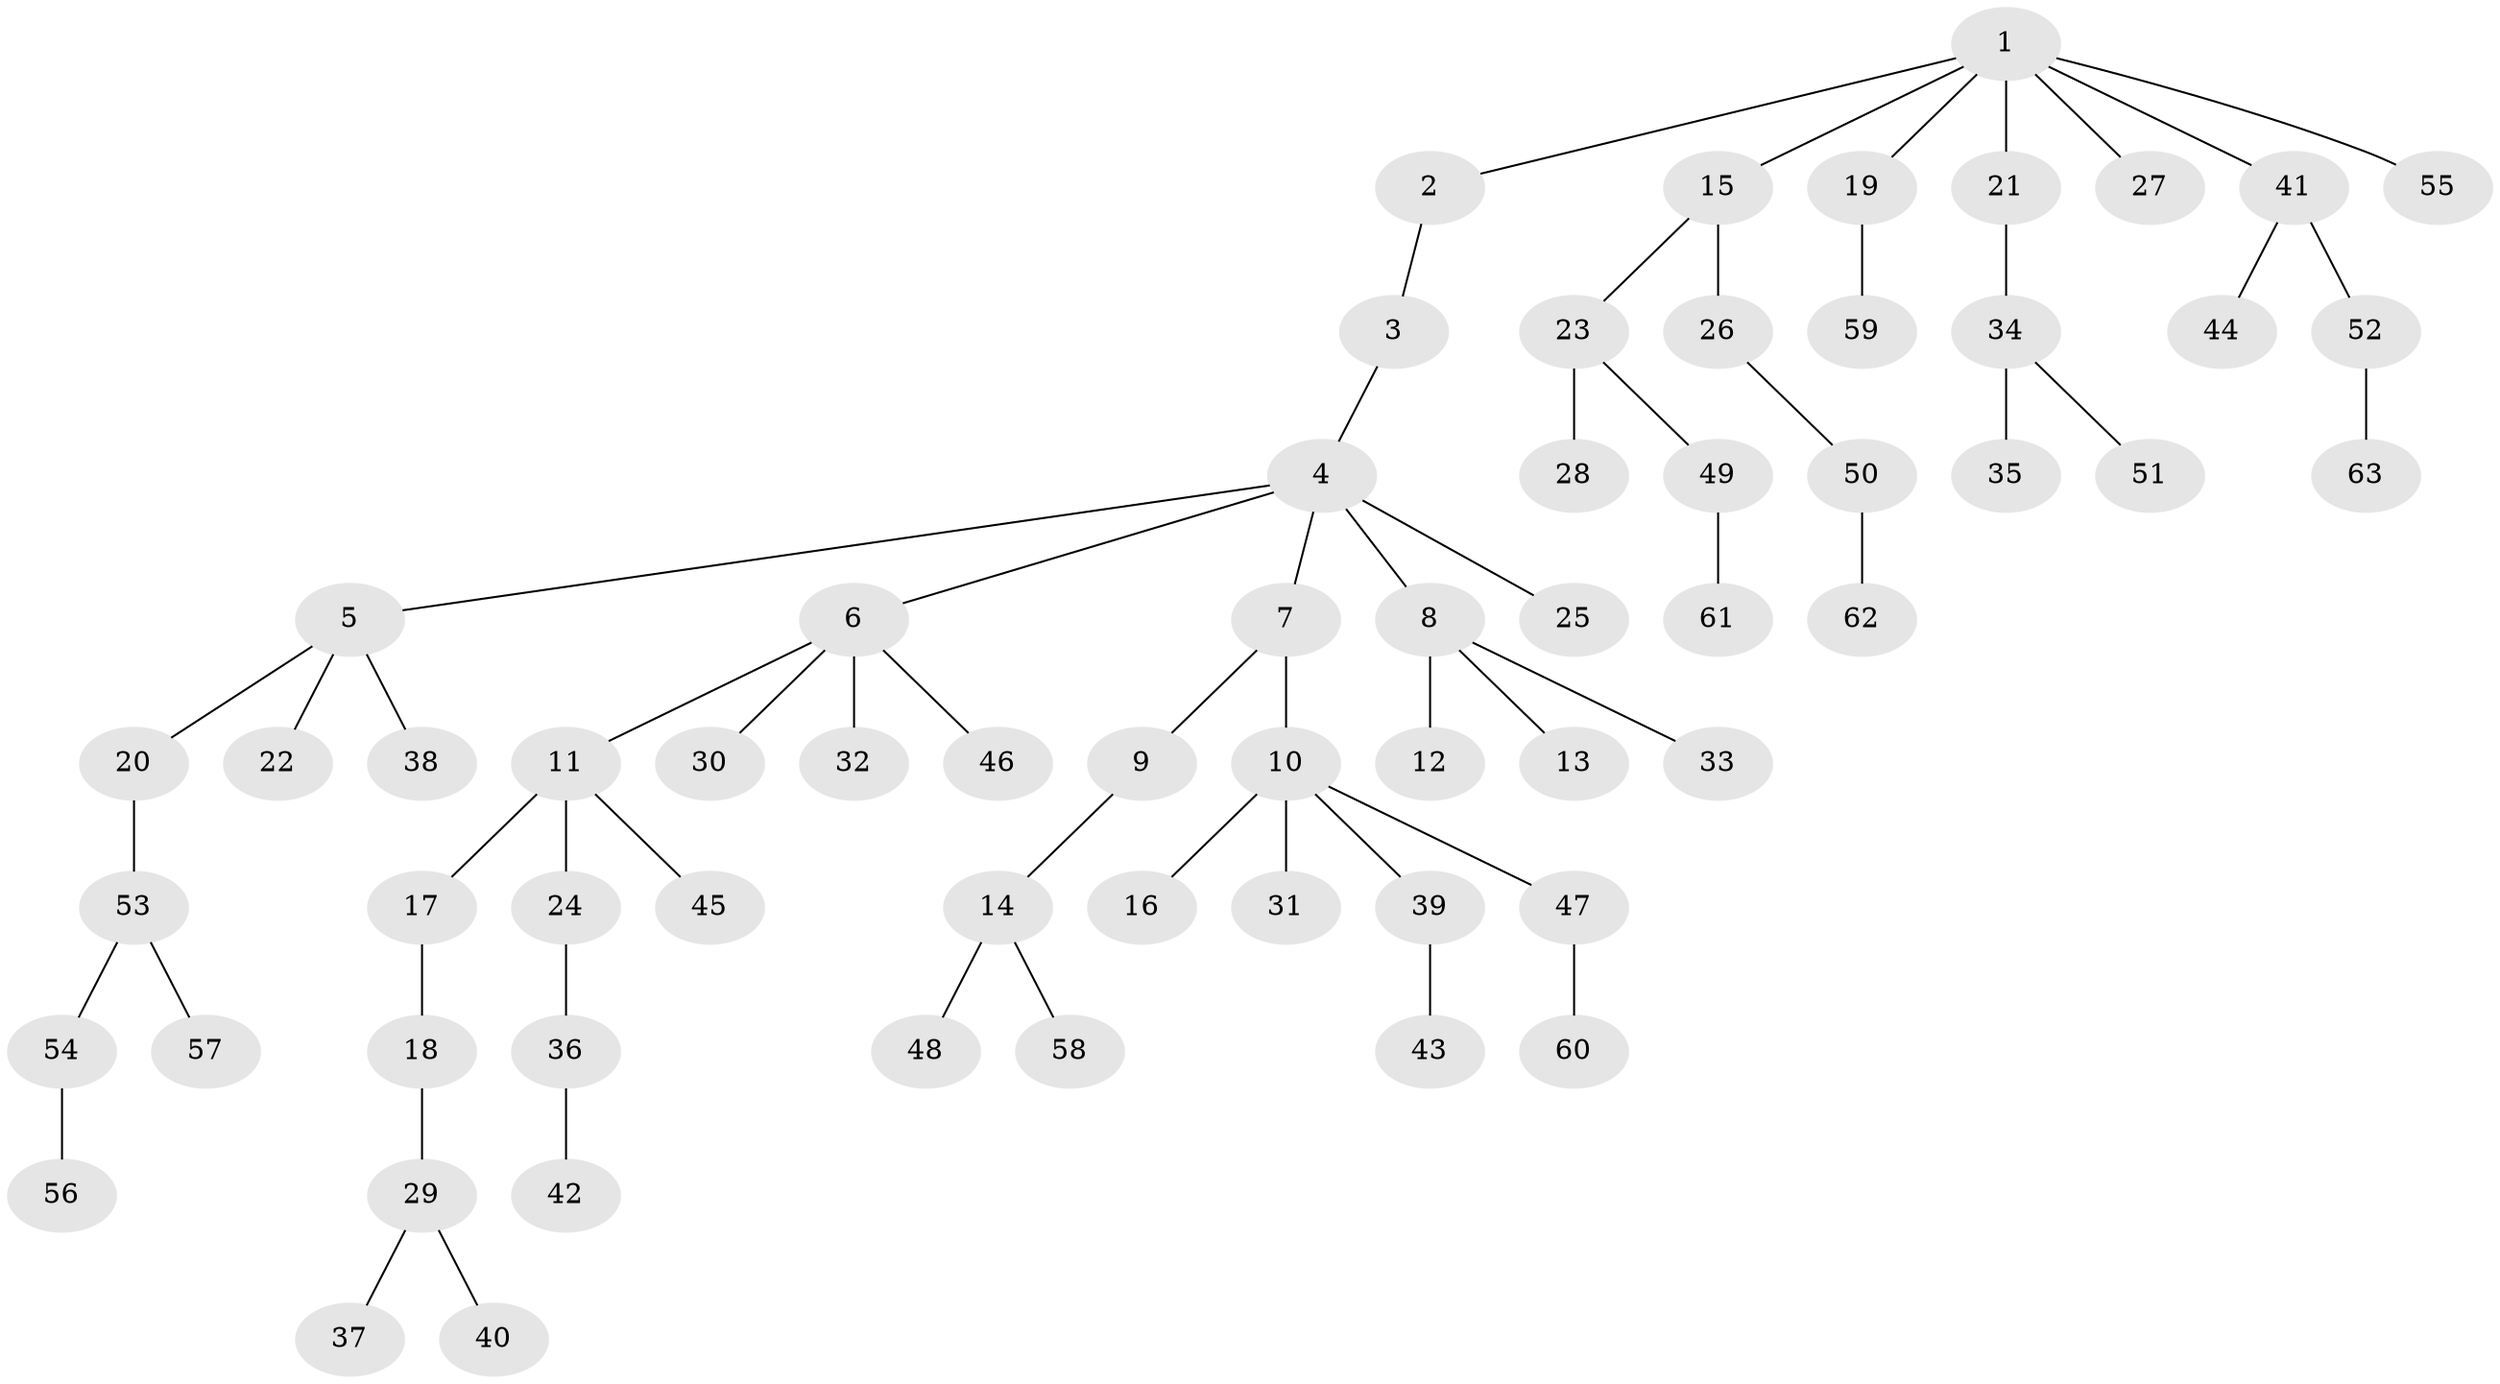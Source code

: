 // Generated by graph-tools (version 1.1) at 2025/15/03/09/25 04:15:26]
// undirected, 63 vertices, 62 edges
graph export_dot {
graph [start="1"]
  node [color=gray90,style=filled];
  1;
  2;
  3;
  4;
  5;
  6;
  7;
  8;
  9;
  10;
  11;
  12;
  13;
  14;
  15;
  16;
  17;
  18;
  19;
  20;
  21;
  22;
  23;
  24;
  25;
  26;
  27;
  28;
  29;
  30;
  31;
  32;
  33;
  34;
  35;
  36;
  37;
  38;
  39;
  40;
  41;
  42;
  43;
  44;
  45;
  46;
  47;
  48;
  49;
  50;
  51;
  52;
  53;
  54;
  55;
  56;
  57;
  58;
  59;
  60;
  61;
  62;
  63;
  1 -- 2;
  1 -- 15;
  1 -- 19;
  1 -- 21;
  1 -- 27;
  1 -- 41;
  1 -- 55;
  2 -- 3;
  3 -- 4;
  4 -- 5;
  4 -- 6;
  4 -- 7;
  4 -- 8;
  4 -- 25;
  5 -- 20;
  5 -- 22;
  5 -- 38;
  6 -- 11;
  6 -- 30;
  6 -- 32;
  6 -- 46;
  7 -- 9;
  7 -- 10;
  8 -- 12;
  8 -- 13;
  8 -- 33;
  9 -- 14;
  10 -- 16;
  10 -- 31;
  10 -- 39;
  10 -- 47;
  11 -- 17;
  11 -- 24;
  11 -- 45;
  14 -- 48;
  14 -- 58;
  15 -- 23;
  15 -- 26;
  17 -- 18;
  18 -- 29;
  19 -- 59;
  20 -- 53;
  21 -- 34;
  23 -- 28;
  23 -- 49;
  24 -- 36;
  26 -- 50;
  29 -- 37;
  29 -- 40;
  34 -- 35;
  34 -- 51;
  36 -- 42;
  39 -- 43;
  41 -- 44;
  41 -- 52;
  47 -- 60;
  49 -- 61;
  50 -- 62;
  52 -- 63;
  53 -- 54;
  53 -- 57;
  54 -- 56;
}
